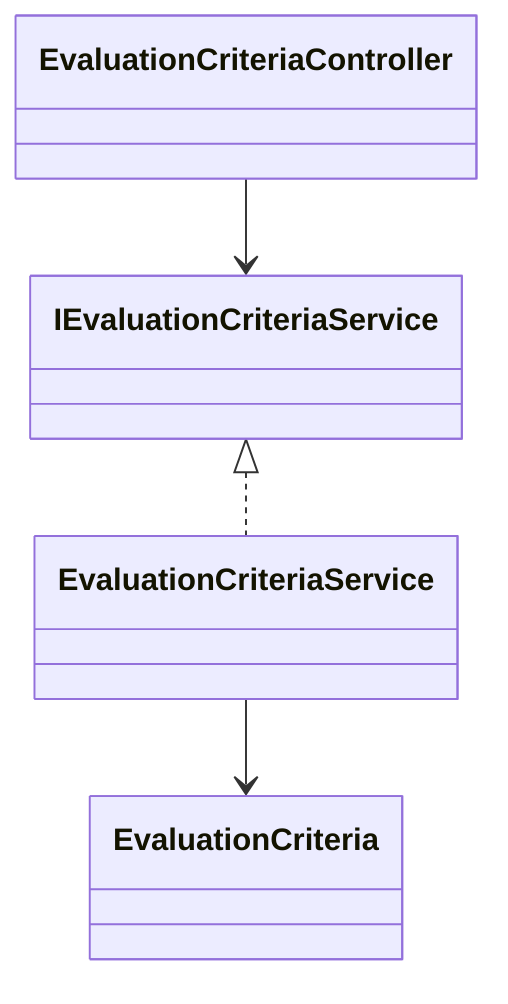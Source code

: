classDiagram
    class EvaluationCriteriaController
    class IEvaluationCriteriaService
    class EvaluationCriteriaService
    class EvaluationCriteria

    EvaluationCriteriaController --> IEvaluationCriteriaService
    IEvaluationCriteriaService <|.. EvaluationCriteriaService
    EvaluationCriteriaService --> EvaluationCriteria